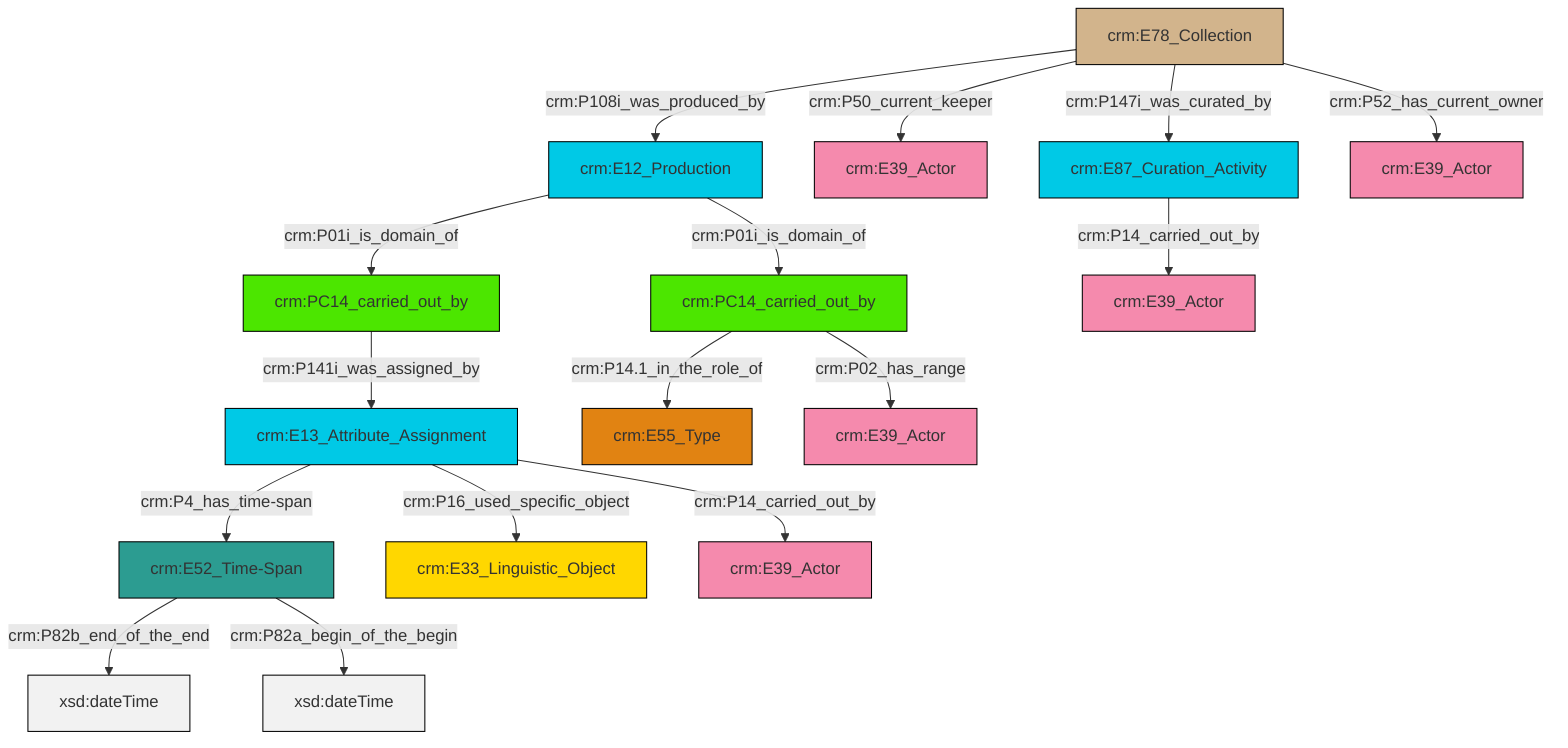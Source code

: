graph TD
classDef Literal fill:#f2f2f2,stroke:#000000;
classDef CRM_Entity fill:#FFFFFF,stroke:#000000;
classDef Temporal_Entity fill:#00C9E6, stroke:#000000;
classDef Type fill:#E18312, stroke:#000000;
classDef Time-Span fill:#2C9C91, stroke:#000000;
classDef Appellation fill:#FFEB7F, stroke:#000000;
classDef Place fill:#008836, stroke:#000000;
classDef Persistent_Item fill:#B266B2, stroke:#000000;
classDef Conceptual_Object fill:#FFD700, stroke:#000000;
classDef Physical_Thing fill:#D2B48C, stroke:#000000;
classDef Actor fill:#f58aad, stroke:#000000;
classDef PC_Classes fill:#4ce600, stroke:#000000;
classDef Multi fill:#cccccc,stroke:#000000;

0["crm:E52_Time-Span"]:::Time-Span -->|crm:P82b_end_of_the_end| 1[xsd:dateTime]:::Literal
2["crm:E78_Collection"]:::Physical_Thing -->|crm:P108i_was_produced_by| 3["crm:E12_Production"]:::Temporal_Entity
8["crm:E13_Attribute_Assignment"]:::Temporal_Entity -->|crm:P4_has_time-span| 0["crm:E52_Time-Span"]:::Time-Span
9["crm:PC14_carried_out_by"]:::PC_Classes -->|crm:P14.1_in_the_role_of| 10["crm:E55_Type"]:::Type
11["crm:PC14_carried_out_by"]:::PC_Classes -->|crm:P141i_was_assigned_by| 8["crm:E13_Attribute_Assignment"]:::Temporal_Entity
8["crm:E13_Attribute_Assignment"]:::Temporal_Entity -->|crm:P16_used_specific_object| 12["crm:E33_Linguistic_Object"]:::Conceptual_Object
8["crm:E13_Attribute_Assignment"]:::Temporal_Entity -->|crm:P14_carried_out_by| 13["crm:E39_Actor"]:::Actor
14["crm:E87_Curation_Activity"]:::Temporal_Entity -->|crm:P14_carried_out_by| 15["crm:E39_Actor"]:::Actor
9["crm:PC14_carried_out_by"]:::PC_Classes -->|crm:P02_has_range| 4["crm:E39_Actor"]:::Actor
3["crm:E12_Production"]:::Temporal_Entity -->|crm:P01i_is_domain_of| 11["crm:PC14_carried_out_by"]:::PC_Classes
2["crm:E78_Collection"]:::Physical_Thing -->|crm:P50_current_keeper| 22["crm:E39_Actor"]:::Actor
2["crm:E78_Collection"]:::Physical_Thing -->|crm:P147i_was_curated_by| 14["crm:E87_Curation_Activity"]:::Temporal_Entity
0["crm:E52_Time-Span"]:::Time-Span -->|crm:P82a_begin_of_the_begin| 24[xsd:dateTime]:::Literal
3["crm:E12_Production"]:::Temporal_Entity -->|crm:P01i_is_domain_of| 9["crm:PC14_carried_out_by"]:::PC_Classes
2["crm:E78_Collection"]:::Physical_Thing -->|crm:P52_has_current_owner| 16["crm:E39_Actor"]:::Actor